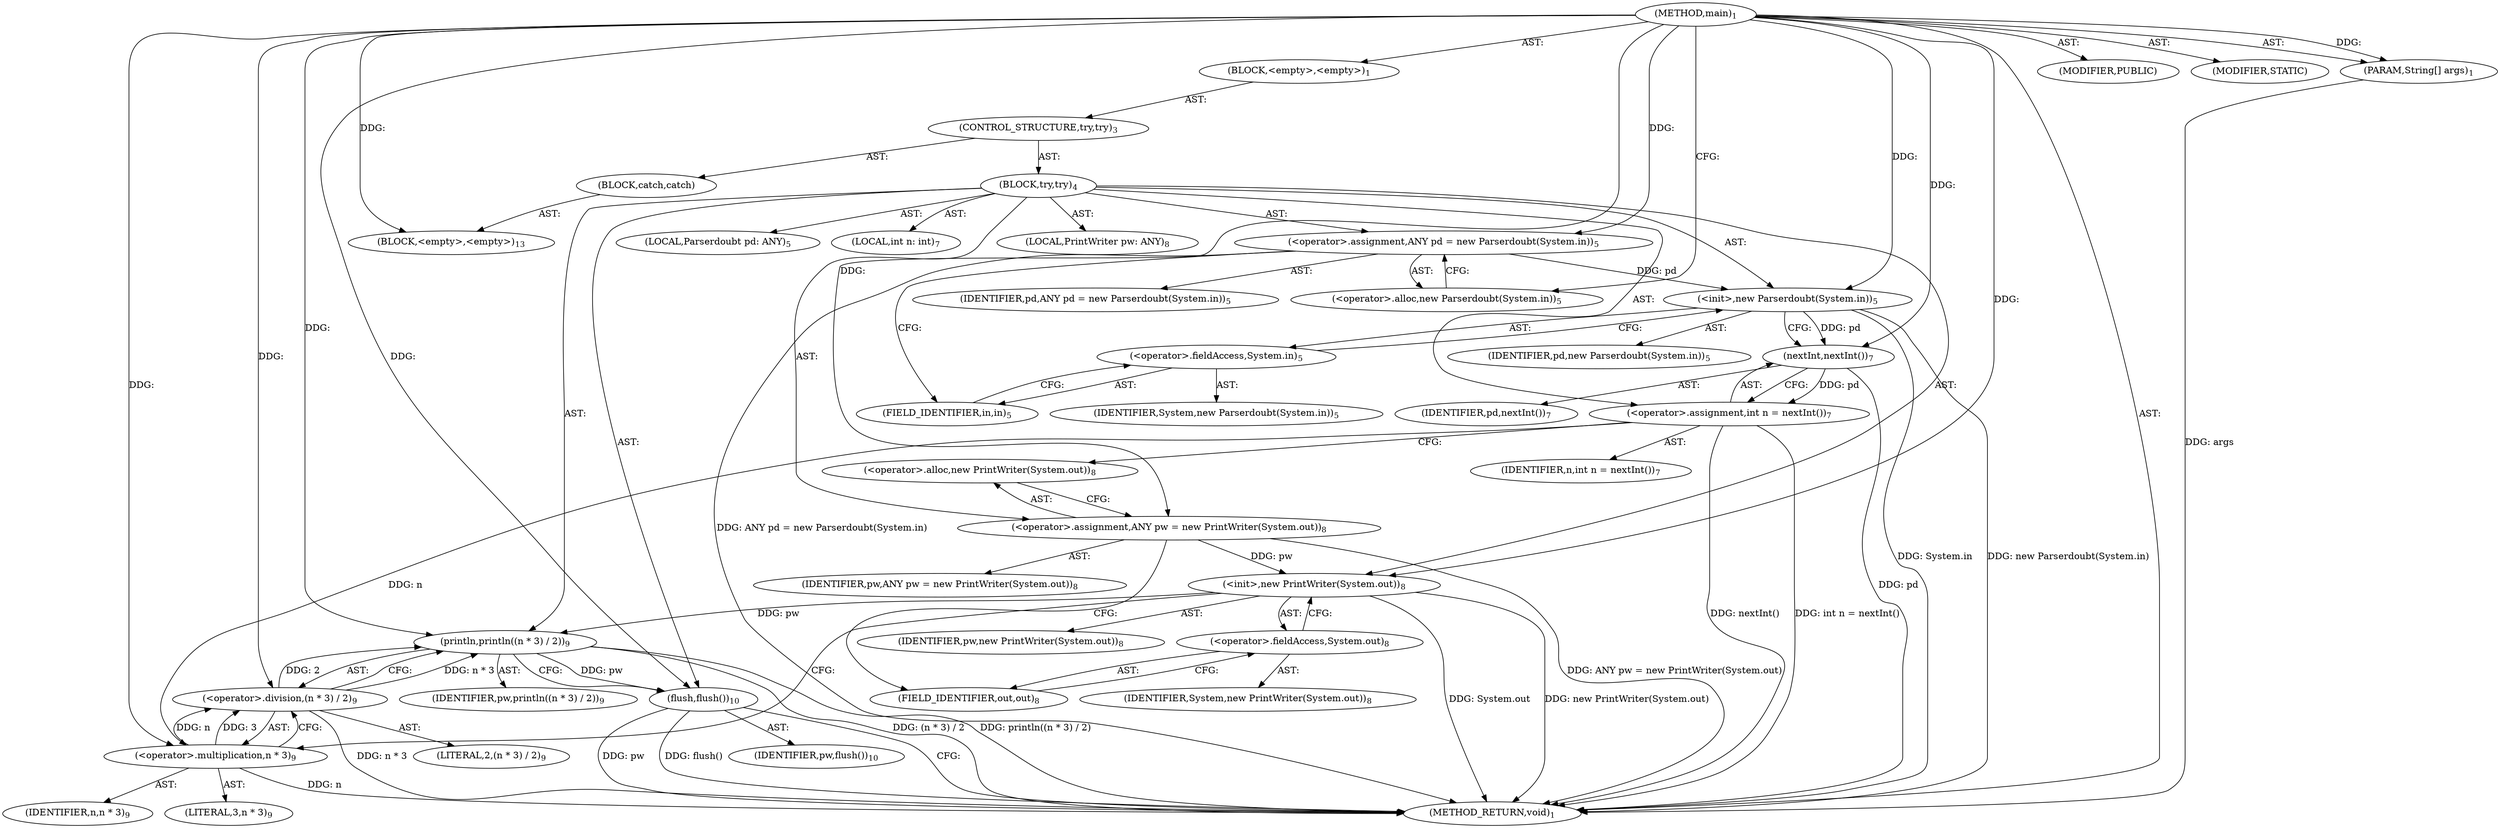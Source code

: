 digraph "main" {  
"21" [label = <(METHOD,main)<SUB>1</SUB>> ]
"22" [label = <(PARAM,String[] args)<SUB>1</SUB>> ]
"23" [label = <(BLOCK,&lt;empty&gt;,&lt;empty&gt;)<SUB>1</SUB>> ]
"24" [label = <(CONTROL_STRUCTURE,try,try)<SUB>3</SUB>> ]
"25" [label = <(BLOCK,try,try)<SUB>4</SUB>> ]
"4" [label = <(LOCAL,Parserdoubt pd: ANY)<SUB>5</SUB>> ]
"26" [label = <(&lt;operator&gt;.assignment,ANY pd = new Parserdoubt(System.in))<SUB>5</SUB>> ]
"27" [label = <(IDENTIFIER,pd,ANY pd = new Parserdoubt(System.in))<SUB>5</SUB>> ]
"28" [label = <(&lt;operator&gt;.alloc,new Parserdoubt(System.in))<SUB>5</SUB>> ]
"29" [label = <(&lt;init&gt;,new Parserdoubt(System.in))<SUB>5</SUB>> ]
"3" [label = <(IDENTIFIER,pd,new Parserdoubt(System.in))<SUB>5</SUB>> ]
"30" [label = <(&lt;operator&gt;.fieldAccess,System.in)<SUB>5</SUB>> ]
"31" [label = <(IDENTIFIER,System,new Parserdoubt(System.in))<SUB>5</SUB>> ]
"32" [label = <(FIELD_IDENTIFIER,in,in)<SUB>5</SUB>> ]
"33" [label = <(LOCAL,int n: int)<SUB>7</SUB>> ]
"34" [label = <(&lt;operator&gt;.assignment,int n = nextInt())<SUB>7</SUB>> ]
"35" [label = <(IDENTIFIER,n,int n = nextInt())<SUB>7</SUB>> ]
"36" [label = <(nextInt,nextInt())<SUB>7</SUB>> ]
"37" [label = <(IDENTIFIER,pd,nextInt())<SUB>7</SUB>> ]
"6" [label = <(LOCAL,PrintWriter pw: ANY)<SUB>8</SUB>> ]
"38" [label = <(&lt;operator&gt;.assignment,ANY pw = new PrintWriter(System.out))<SUB>8</SUB>> ]
"39" [label = <(IDENTIFIER,pw,ANY pw = new PrintWriter(System.out))<SUB>8</SUB>> ]
"40" [label = <(&lt;operator&gt;.alloc,new PrintWriter(System.out))<SUB>8</SUB>> ]
"41" [label = <(&lt;init&gt;,new PrintWriter(System.out))<SUB>8</SUB>> ]
"5" [label = <(IDENTIFIER,pw,new PrintWriter(System.out))<SUB>8</SUB>> ]
"42" [label = <(&lt;operator&gt;.fieldAccess,System.out)<SUB>8</SUB>> ]
"43" [label = <(IDENTIFIER,System,new PrintWriter(System.out))<SUB>8</SUB>> ]
"44" [label = <(FIELD_IDENTIFIER,out,out)<SUB>8</SUB>> ]
"45" [label = <(println,println((n * 3) / 2))<SUB>9</SUB>> ]
"46" [label = <(IDENTIFIER,pw,println((n * 3) / 2))<SUB>9</SUB>> ]
"47" [label = <(&lt;operator&gt;.division,(n * 3) / 2)<SUB>9</SUB>> ]
"48" [label = <(&lt;operator&gt;.multiplication,n * 3)<SUB>9</SUB>> ]
"49" [label = <(IDENTIFIER,n,n * 3)<SUB>9</SUB>> ]
"50" [label = <(LITERAL,3,n * 3)<SUB>9</SUB>> ]
"51" [label = <(LITERAL,2,(n * 3) / 2)<SUB>9</SUB>> ]
"52" [label = <(flush,flush())<SUB>10</SUB>> ]
"53" [label = <(IDENTIFIER,pw,flush())<SUB>10</SUB>> ]
"54" [label = <(BLOCK,catch,catch)> ]
"55" [label = <(BLOCK,&lt;empty&gt;,&lt;empty&gt;)<SUB>13</SUB>> ]
"56" [label = <(MODIFIER,PUBLIC)> ]
"57" [label = <(MODIFIER,STATIC)> ]
"58" [label = <(METHOD_RETURN,void)<SUB>1</SUB>> ]
  "21" -> "22"  [ label = "AST: "] 
  "21" -> "23"  [ label = "AST: "] 
  "21" -> "56"  [ label = "AST: "] 
  "21" -> "57"  [ label = "AST: "] 
  "21" -> "58"  [ label = "AST: "] 
  "23" -> "24"  [ label = "AST: "] 
  "24" -> "25"  [ label = "AST: "] 
  "24" -> "54"  [ label = "AST: "] 
  "25" -> "4"  [ label = "AST: "] 
  "25" -> "26"  [ label = "AST: "] 
  "25" -> "29"  [ label = "AST: "] 
  "25" -> "33"  [ label = "AST: "] 
  "25" -> "34"  [ label = "AST: "] 
  "25" -> "6"  [ label = "AST: "] 
  "25" -> "38"  [ label = "AST: "] 
  "25" -> "41"  [ label = "AST: "] 
  "25" -> "45"  [ label = "AST: "] 
  "25" -> "52"  [ label = "AST: "] 
  "26" -> "27"  [ label = "AST: "] 
  "26" -> "28"  [ label = "AST: "] 
  "29" -> "3"  [ label = "AST: "] 
  "29" -> "30"  [ label = "AST: "] 
  "30" -> "31"  [ label = "AST: "] 
  "30" -> "32"  [ label = "AST: "] 
  "34" -> "35"  [ label = "AST: "] 
  "34" -> "36"  [ label = "AST: "] 
  "36" -> "37"  [ label = "AST: "] 
  "38" -> "39"  [ label = "AST: "] 
  "38" -> "40"  [ label = "AST: "] 
  "41" -> "5"  [ label = "AST: "] 
  "41" -> "42"  [ label = "AST: "] 
  "42" -> "43"  [ label = "AST: "] 
  "42" -> "44"  [ label = "AST: "] 
  "45" -> "46"  [ label = "AST: "] 
  "45" -> "47"  [ label = "AST: "] 
  "47" -> "48"  [ label = "AST: "] 
  "47" -> "51"  [ label = "AST: "] 
  "48" -> "49"  [ label = "AST: "] 
  "48" -> "50"  [ label = "AST: "] 
  "52" -> "53"  [ label = "AST: "] 
  "54" -> "55"  [ label = "AST: "] 
  "26" -> "32"  [ label = "CFG: "] 
  "29" -> "36"  [ label = "CFG: "] 
  "34" -> "40"  [ label = "CFG: "] 
  "38" -> "44"  [ label = "CFG: "] 
  "41" -> "48"  [ label = "CFG: "] 
  "45" -> "52"  [ label = "CFG: "] 
  "52" -> "58"  [ label = "CFG: "] 
  "28" -> "26"  [ label = "CFG: "] 
  "30" -> "29"  [ label = "CFG: "] 
  "36" -> "34"  [ label = "CFG: "] 
  "40" -> "38"  [ label = "CFG: "] 
  "42" -> "41"  [ label = "CFG: "] 
  "47" -> "45"  [ label = "CFG: "] 
  "32" -> "30"  [ label = "CFG: "] 
  "44" -> "42"  [ label = "CFG: "] 
  "48" -> "47"  [ label = "CFG: "] 
  "21" -> "28"  [ label = "CFG: "] 
  "22" -> "58"  [ label = "DDG: args"] 
  "26" -> "58"  [ label = "DDG: ANY pd = new Parserdoubt(System.in)"] 
  "29" -> "58"  [ label = "DDG: System.in"] 
  "29" -> "58"  [ label = "DDG: new Parserdoubt(System.in)"] 
  "36" -> "58"  [ label = "DDG: pd"] 
  "34" -> "58"  [ label = "DDG: nextInt()"] 
  "34" -> "58"  [ label = "DDG: int n = nextInt()"] 
  "38" -> "58"  [ label = "DDG: ANY pw = new PrintWriter(System.out)"] 
  "41" -> "58"  [ label = "DDG: System.out"] 
  "41" -> "58"  [ label = "DDG: new PrintWriter(System.out)"] 
  "48" -> "58"  [ label = "DDG: n"] 
  "47" -> "58"  [ label = "DDG: n * 3"] 
  "45" -> "58"  [ label = "DDG: (n * 3) / 2"] 
  "45" -> "58"  [ label = "DDG: println((n * 3) / 2)"] 
  "52" -> "58"  [ label = "DDG: pw"] 
  "52" -> "58"  [ label = "DDG: flush()"] 
  "21" -> "22"  [ label = "DDG: "] 
  "21" -> "26"  [ label = "DDG: "] 
  "36" -> "34"  [ label = "DDG: pd"] 
  "21" -> "38"  [ label = "DDG: "] 
  "21" -> "55"  [ label = "DDG: "] 
  "26" -> "29"  [ label = "DDG: pd"] 
  "21" -> "29"  [ label = "DDG: "] 
  "38" -> "41"  [ label = "DDG: pw"] 
  "21" -> "41"  [ label = "DDG: "] 
  "41" -> "45"  [ label = "DDG: pw"] 
  "21" -> "45"  [ label = "DDG: "] 
  "47" -> "45"  [ label = "DDG: n * 3"] 
  "47" -> "45"  [ label = "DDG: 2"] 
  "45" -> "52"  [ label = "DDG: pw"] 
  "21" -> "52"  [ label = "DDG: "] 
  "29" -> "36"  [ label = "DDG: pd"] 
  "21" -> "36"  [ label = "DDG: "] 
  "48" -> "47"  [ label = "DDG: n"] 
  "48" -> "47"  [ label = "DDG: 3"] 
  "21" -> "47"  [ label = "DDG: "] 
  "34" -> "48"  [ label = "DDG: n"] 
  "21" -> "48"  [ label = "DDG: "] 
}
